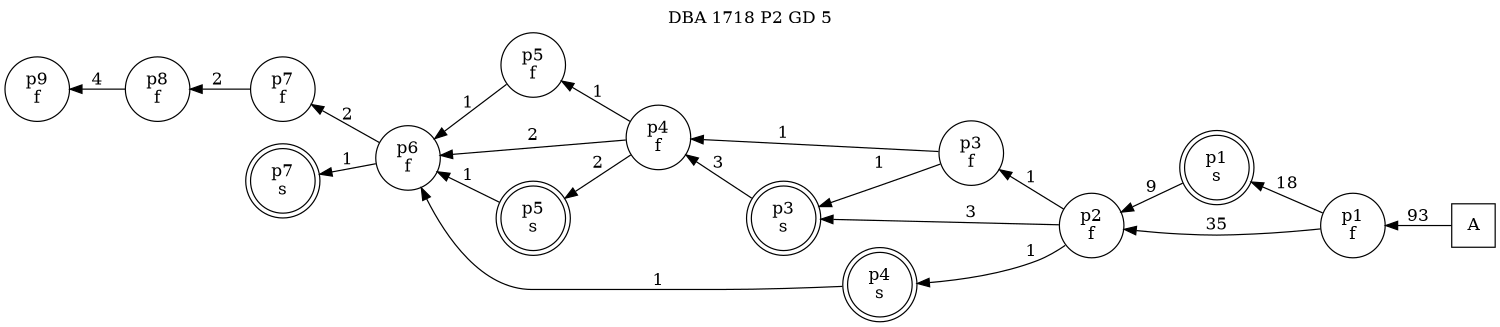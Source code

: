 digraph DBA_1718_P2_GD_5_GOOD {
labelloc="tl"
label= " DBA 1718 P2 GD 5 "
rankdir="RL";
graph [ size=" 10 , 10 !"]

"A" [shape="square" label="A"]
"p1_f" [shape="circle" label="p1
f"]
"p1_s" [shape="doublecircle" label="p1
s"]
"p2_f" [shape="circle" label="p2
f"]
"p3_f" [shape="circle" label="p3
f"]
"p4_f" [shape="circle" label="p4
f"]
"p3_s" [shape="doublecircle" label="p3
s"]
"p5_f" [shape="circle" label="p5
f"]
"p6_f" [shape="circle" label="p6
f"]
"p7_f" [shape="circle" label="p7
f"]
"p8_f" [shape="circle" label="p8
f"]
"p9_f" [shape="circle" label="p9
f"]
"p5_s" [shape="doublecircle" label="p5
s"]
"p4_s" [shape="doublecircle" label="p4
s"]
"p7_s" [shape="doublecircle" label="p7
s"]
"A" -> "p1_f" [ label=93]
"p1_f" -> "p1_s" [ label=18]
"p1_f" -> "p2_f" [ label=35]
"p1_s" -> "p2_f" [ label=9]
"p2_f" -> "p3_f" [ label=1]
"p2_f" -> "p3_s" [ label=3]
"p2_f" -> "p4_s" [ label=1]
"p3_f" -> "p4_f" [ label=1]
"p3_f" -> "p3_s" [ label=1]
"p4_f" -> "p5_f" [ label=1]
"p4_f" -> "p6_f" [ label=2]
"p4_f" -> "p5_s" [ label=2]
"p3_s" -> "p4_f" [ label=3]
"p5_f" -> "p6_f" [ label=1]
"p6_f" -> "p7_f" [ label=2]
"p6_f" -> "p7_s" [ label=1]
"p7_f" -> "p8_f" [ label=2]
"p8_f" -> "p9_f" [ label=4]
"p5_s" -> "p6_f" [ label=1]
"p4_s" -> "p6_f" [ label=1]
}
